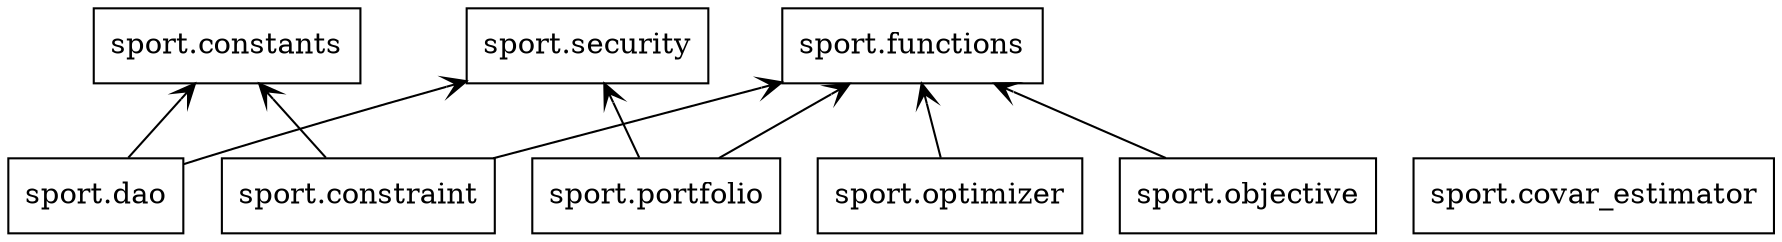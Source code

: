 digraph "packages" {
rankdir=BT
charset="utf-8"
"sport.constants" [color="black", label=<sport.constants>, shape="box", style="solid"];
"sport.constraint" [color="black", label=<sport.constraint>, shape="box", style="solid"];
"sport.covar_estimator" [color="black", label=<sport.covar_estimator>, shape="box", style="solid"];
"sport.dao" [color="black", label=<sport.dao>, shape="box", style="solid"];
"sport.functions" [color="black", label=<sport.functions>, shape="box", style="solid"];
"sport.objective" [color="black", label=<sport.objective>, shape="box", style="solid"];
"sport.optimizer" [color="black", label=<sport.optimizer>, shape="box", style="solid"];
"sport.portfolio" [color="black", label=<sport.portfolio>, shape="box", style="solid"];
"sport.security" [color="black", label=<sport.security>, shape="box", style="solid"];
"sport.constraint" -> "sport.constants" [arrowhead="open", arrowtail="none"];
"sport.constraint" -> "sport.functions" [arrowhead="open", arrowtail="none"];
"sport.dao" -> "sport.constants" [arrowhead="open", arrowtail="none"];
"sport.dao" -> "sport.security" [arrowhead="open", arrowtail="none"];
"sport.objective" -> "sport.functions" [arrowhead="open", arrowtail="none"];
"sport.optimizer" -> "sport.functions" [arrowhead="open", arrowtail="none"];
"sport.portfolio" -> "sport.functions" [arrowhead="open", arrowtail="none"];
"sport.portfolio" -> "sport.security" [arrowhead="open", arrowtail="none"];
}
